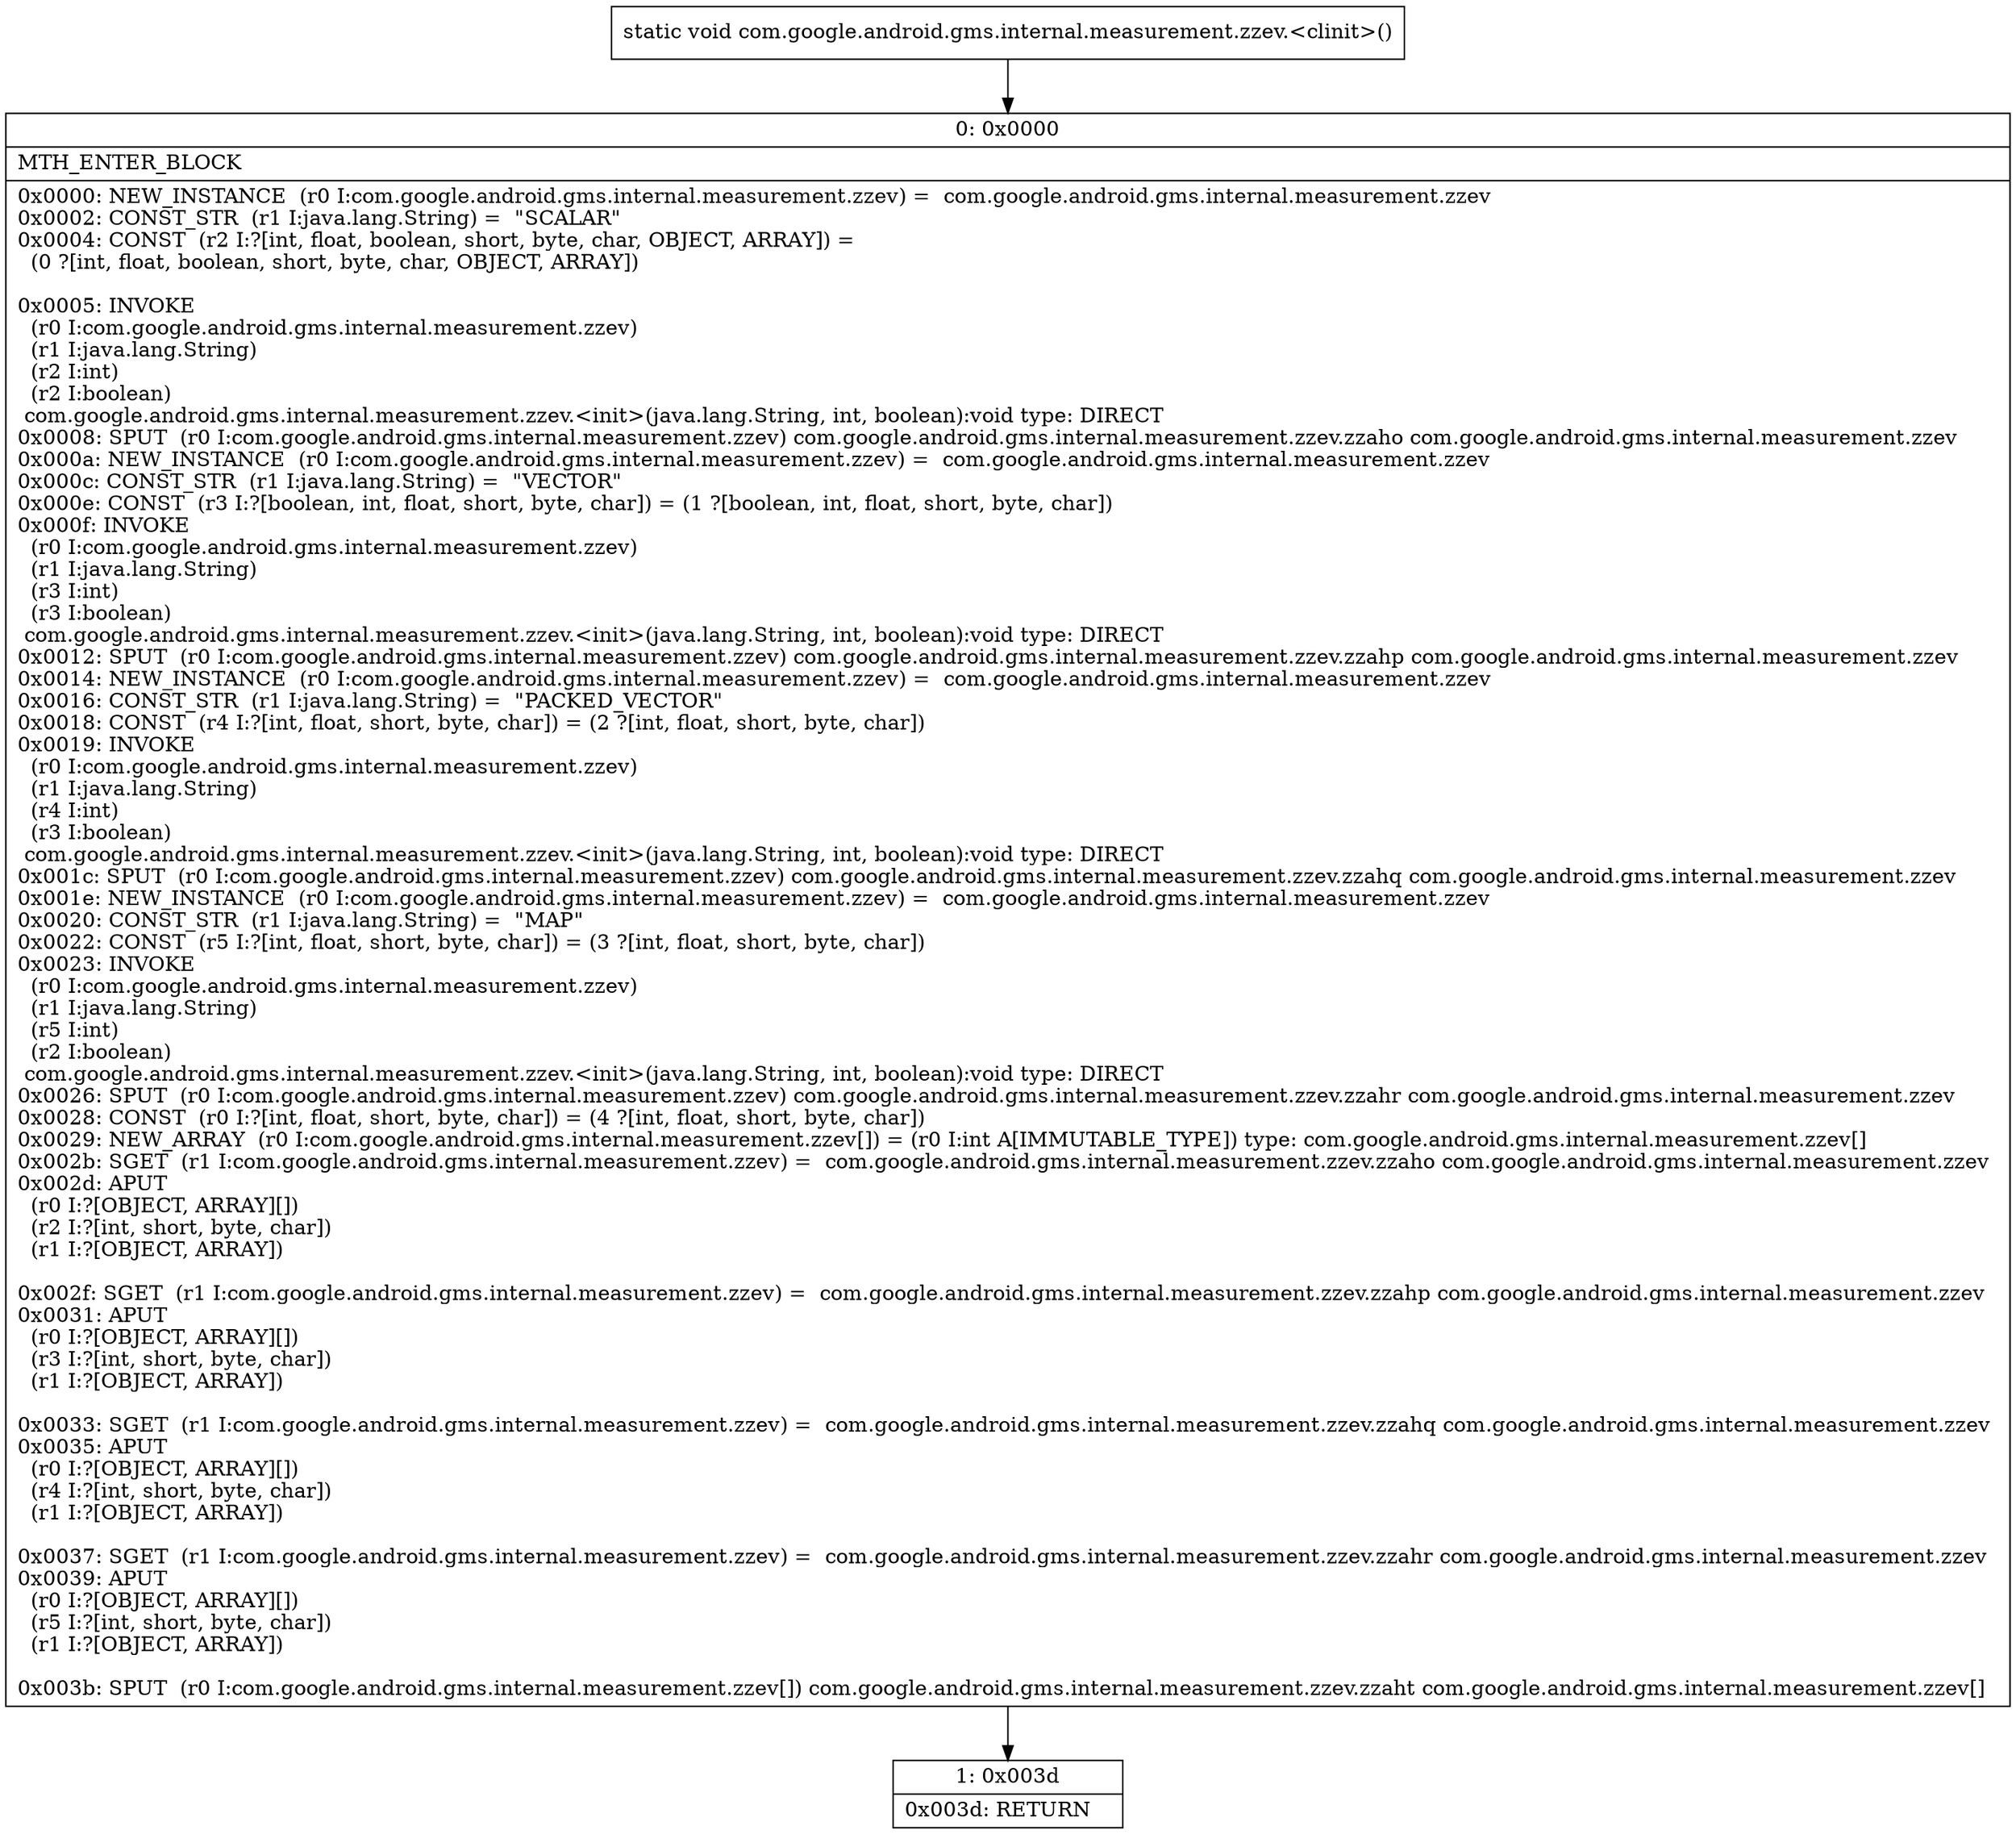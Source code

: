 digraph "CFG forcom.google.android.gms.internal.measurement.zzev.\<clinit\>()V" {
Node_0 [shape=record,label="{0\:\ 0x0000|MTH_ENTER_BLOCK\l|0x0000: NEW_INSTANCE  (r0 I:com.google.android.gms.internal.measurement.zzev) =  com.google.android.gms.internal.measurement.zzev \l0x0002: CONST_STR  (r1 I:java.lang.String) =  \"SCALAR\" \l0x0004: CONST  (r2 I:?[int, float, boolean, short, byte, char, OBJECT, ARRAY]) = \l  (0 ?[int, float, boolean, short, byte, char, OBJECT, ARRAY])\l \l0x0005: INVOKE  \l  (r0 I:com.google.android.gms.internal.measurement.zzev)\l  (r1 I:java.lang.String)\l  (r2 I:int)\l  (r2 I:boolean)\l com.google.android.gms.internal.measurement.zzev.\<init\>(java.lang.String, int, boolean):void type: DIRECT \l0x0008: SPUT  (r0 I:com.google.android.gms.internal.measurement.zzev) com.google.android.gms.internal.measurement.zzev.zzaho com.google.android.gms.internal.measurement.zzev \l0x000a: NEW_INSTANCE  (r0 I:com.google.android.gms.internal.measurement.zzev) =  com.google.android.gms.internal.measurement.zzev \l0x000c: CONST_STR  (r1 I:java.lang.String) =  \"VECTOR\" \l0x000e: CONST  (r3 I:?[boolean, int, float, short, byte, char]) = (1 ?[boolean, int, float, short, byte, char]) \l0x000f: INVOKE  \l  (r0 I:com.google.android.gms.internal.measurement.zzev)\l  (r1 I:java.lang.String)\l  (r3 I:int)\l  (r3 I:boolean)\l com.google.android.gms.internal.measurement.zzev.\<init\>(java.lang.String, int, boolean):void type: DIRECT \l0x0012: SPUT  (r0 I:com.google.android.gms.internal.measurement.zzev) com.google.android.gms.internal.measurement.zzev.zzahp com.google.android.gms.internal.measurement.zzev \l0x0014: NEW_INSTANCE  (r0 I:com.google.android.gms.internal.measurement.zzev) =  com.google.android.gms.internal.measurement.zzev \l0x0016: CONST_STR  (r1 I:java.lang.String) =  \"PACKED_VECTOR\" \l0x0018: CONST  (r4 I:?[int, float, short, byte, char]) = (2 ?[int, float, short, byte, char]) \l0x0019: INVOKE  \l  (r0 I:com.google.android.gms.internal.measurement.zzev)\l  (r1 I:java.lang.String)\l  (r4 I:int)\l  (r3 I:boolean)\l com.google.android.gms.internal.measurement.zzev.\<init\>(java.lang.String, int, boolean):void type: DIRECT \l0x001c: SPUT  (r0 I:com.google.android.gms.internal.measurement.zzev) com.google.android.gms.internal.measurement.zzev.zzahq com.google.android.gms.internal.measurement.zzev \l0x001e: NEW_INSTANCE  (r0 I:com.google.android.gms.internal.measurement.zzev) =  com.google.android.gms.internal.measurement.zzev \l0x0020: CONST_STR  (r1 I:java.lang.String) =  \"MAP\" \l0x0022: CONST  (r5 I:?[int, float, short, byte, char]) = (3 ?[int, float, short, byte, char]) \l0x0023: INVOKE  \l  (r0 I:com.google.android.gms.internal.measurement.zzev)\l  (r1 I:java.lang.String)\l  (r5 I:int)\l  (r2 I:boolean)\l com.google.android.gms.internal.measurement.zzev.\<init\>(java.lang.String, int, boolean):void type: DIRECT \l0x0026: SPUT  (r0 I:com.google.android.gms.internal.measurement.zzev) com.google.android.gms.internal.measurement.zzev.zzahr com.google.android.gms.internal.measurement.zzev \l0x0028: CONST  (r0 I:?[int, float, short, byte, char]) = (4 ?[int, float, short, byte, char]) \l0x0029: NEW_ARRAY  (r0 I:com.google.android.gms.internal.measurement.zzev[]) = (r0 I:int A[IMMUTABLE_TYPE]) type: com.google.android.gms.internal.measurement.zzev[] \l0x002b: SGET  (r1 I:com.google.android.gms.internal.measurement.zzev) =  com.google.android.gms.internal.measurement.zzev.zzaho com.google.android.gms.internal.measurement.zzev \l0x002d: APUT  \l  (r0 I:?[OBJECT, ARRAY][])\l  (r2 I:?[int, short, byte, char])\l  (r1 I:?[OBJECT, ARRAY])\l \l0x002f: SGET  (r1 I:com.google.android.gms.internal.measurement.zzev) =  com.google.android.gms.internal.measurement.zzev.zzahp com.google.android.gms.internal.measurement.zzev \l0x0031: APUT  \l  (r0 I:?[OBJECT, ARRAY][])\l  (r3 I:?[int, short, byte, char])\l  (r1 I:?[OBJECT, ARRAY])\l \l0x0033: SGET  (r1 I:com.google.android.gms.internal.measurement.zzev) =  com.google.android.gms.internal.measurement.zzev.zzahq com.google.android.gms.internal.measurement.zzev \l0x0035: APUT  \l  (r0 I:?[OBJECT, ARRAY][])\l  (r4 I:?[int, short, byte, char])\l  (r1 I:?[OBJECT, ARRAY])\l \l0x0037: SGET  (r1 I:com.google.android.gms.internal.measurement.zzev) =  com.google.android.gms.internal.measurement.zzev.zzahr com.google.android.gms.internal.measurement.zzev \l0x0039: APUT  \l  (r0 I:?[OBJECT, ARRAY][])\l  (r5 I:?[int, short, byte, char])\l  (r1 I:?[OBJECT, ARRAY])\l \l0x003b: SPUT  (r0 I:com.google.android.gms.internal.measurement.zzev[]) com.google.android.gms.internal.measurement.zzev.zzaht com.google.android.gms.internal.measurement.zzev[] \l}"];
Node_1 [shape=record,label="{1\:\ 0x003d|0x003d: RETURN   \l}"];
MethodNode[shape=record,label="{static void com.google.android.gms.internal.measurement.zzev.\<clinit\>() }"];
MethodNode -> Node_0;
Node_0 -> Node_1;
}

